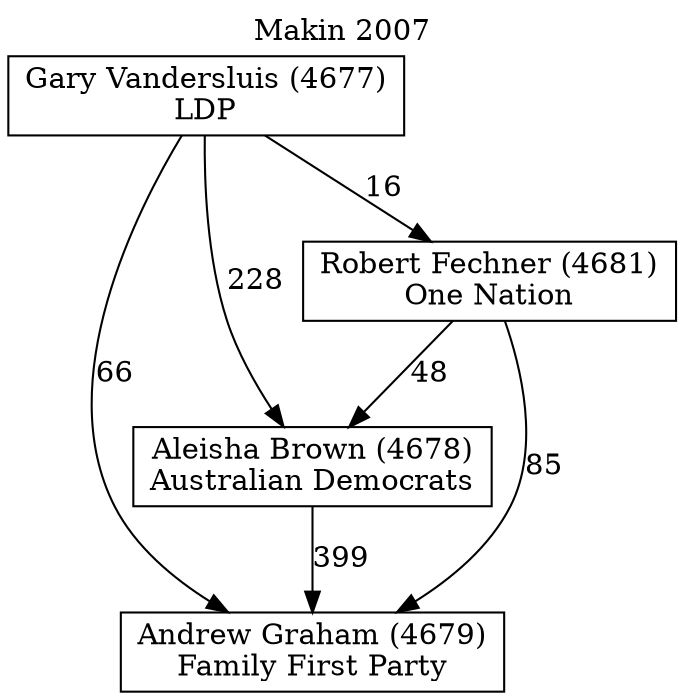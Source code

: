 // House preference flow
digraph "Andrew Graham (4679)_Makin_2007" {
	graph [label="Makin 2007" labelloc=t mclimit=10]
	node [shape=box]
	"Andrew Graham (4679)" [label="Andrew Graham (4679)
Family First Party"]
	"Aleisha Brown (4678)" [label="Aleisha Brown (4678)
Australian Democrats"]
	"Robert Fechner (4681)" [label="Robert Fechner (4681)
One Nation"]
	"Gary Vandersluis (4677)" [label="Gary Vandersluis (4677)
LDP"]
	"Aleisha Brown (4678)" -> "Andrew Graham (4679)" [label=399]
	"Robert Fechner (4681)" -> "Aleisha Brown (4678)" [label=48]
	"Gary Vandersluis (4677)" -> "Robert Fechner (4681)" [label=16]
	"Robert Fechner (4681)" -> "Andrew Graham (4679)" [label=85]
	"Gary Vandersluis (4677)" -> "Andrew Graham (4679)" [label=66]
	"Gary Vandersluis (4677)" -> "Aleisha Brown (4678)" [label=228]
}
